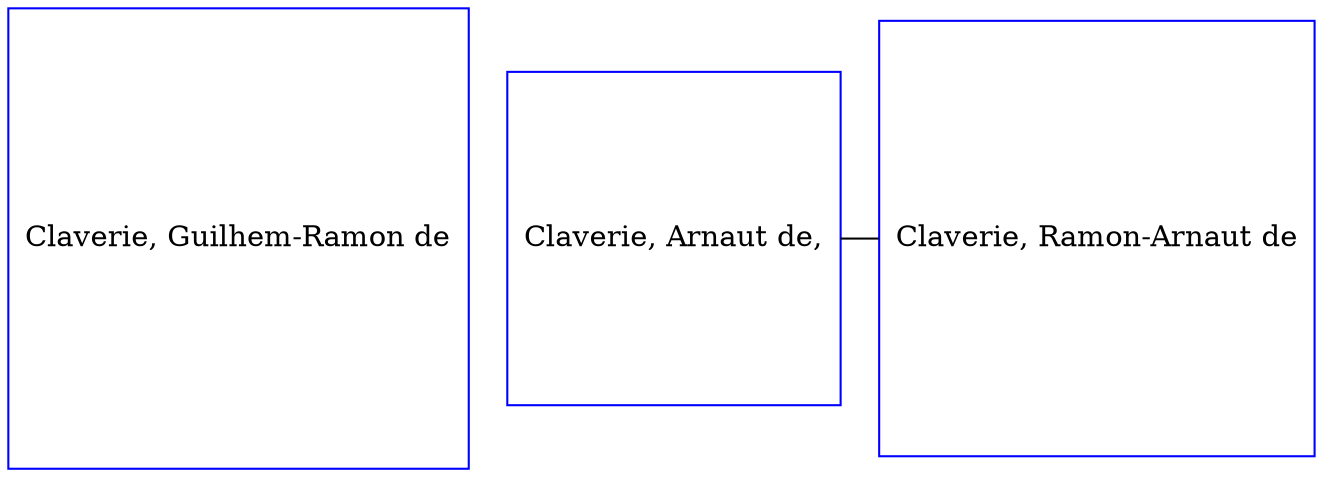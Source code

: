 digraph D {
    edge [dir=none];    node [shape=box];    "011439"   [label="Claverie, Guilhem-Ramon de", shape=box, regular=1, color="blue"] ;
"011438"   [label="Claverie, Ramon-Arnaut de", shape=box, regular=1, color="blue"] ;
"009026"   [label="Claverie, Arnaut de,", shape=box, regular=1, color="blue"] ;
{rank=same; 009026->011438};
{rank=same; 011439};
}